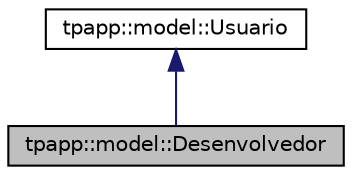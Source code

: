 digraph "tpapp::model::Desenvolvedor"
{
 // LATEX_PDF_SIZE
  edge [fontname="Helvetica",fontsize="10",labelfontname="Helvetica",labelfontsize="10"];
  node [fontname="Helvetica",fontsize="10",shape=record];
  Node1 [label="tpapp::model::Desenvolvedor",height=0.2,width=0.4,color="black", fillcolor="grey75", style="filled", fontcolor="black",tooltip=" "];
  Node2 -> Node1 [dir="back",color="midnightblue",fontsize="10",style="solid",fontname="Helvetica"];
  Node2 [label="tpapp::model::Usuario",height=0.2,width=0.4,color="black", fillcolor="white", style="filled",URL="$classtpapp_1_1model_1_1Usuario.html",tooltip=" "];
}
